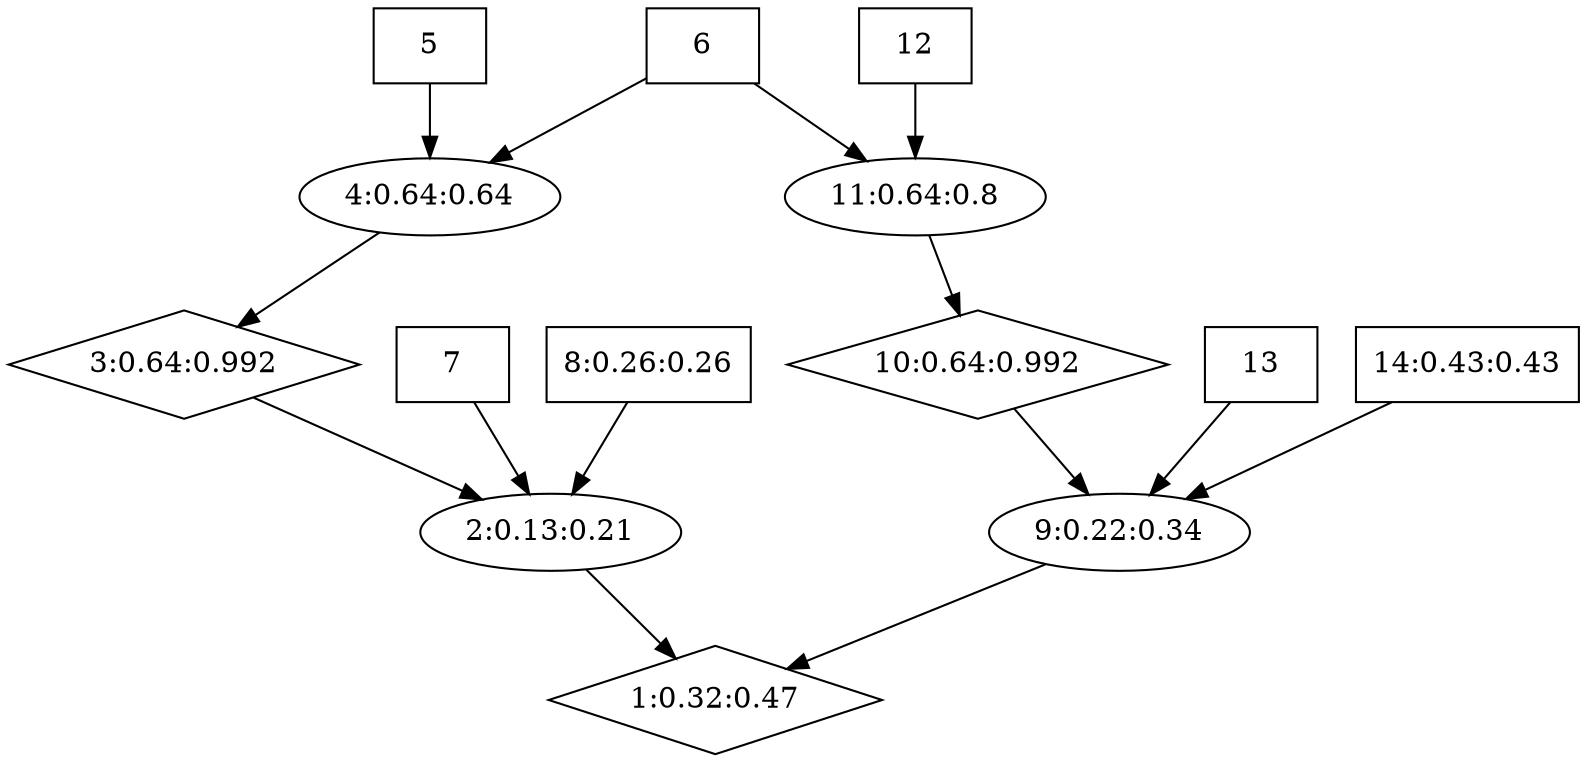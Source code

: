 digraph G {
        node [label="\N",href="javascript:void(click_node('\N'))"];
        graph [bb="0,0,536,360",
                _draw_="c 9 -#ffffffff C 9 -#ffffffff P 4 0 -1 0 360 537 360 537 -1 ",
                xdotversion="1.2"];
	1 [label="1:0.32:0.47", shape=diamond, pos="303,26", width="2.2222", height="0.72222", _draw_="c 9 -#000000ff p 4 303 52 223 26 303 0 383 26 ", _ldraw_="F 14.000000 11 -Times-Roman c 9 -#000000ff T 303 21 0 64 8 -1:0.8704 "];
	2 [label="2:0.13:0.21", shape=ellipse, pos="187,107", width="1.2222", height="0.51389", _draw_="c 9 -#000000ff e 187 107 44 18 ", _ldraw_="F 14.000000 11 -Times-Roman c 9 -#000000ff T 187 102 0 46 6 -2:0.64 "];
	3 [label="3:0.64:0.992", shape=diamond, pos="53,188", width="1.4722", height="0.72222", _draw_="c 9 -#000000ff p 4 53 214 0 188 53 162 106 188 ", _ldraw_="F 14.000000 11 -Times-Roman c 9 -#000000ff T 53 183 0 37 5 -3:0.8 "];
	4 [label="4:0.64:0.64", shape=ellipse, pos="119,269", width="1.0278", height="0.51389", _draw_="c 9 -#000000ff e 119 269 37 18 ", _ldraw_="F 14.000000 11 -Times-Roman c 9 -#000000ff T 119 264 0 37 5 -4:0.8 "];
	5 [label=5, shape=box, pos="119,342", width="0.75", height="0.5", _draw_="c 9 -#000000ff p 4 146 360 92 360 92 324 146 324 ", _ldraw_="F 14.000000 11 -Times-Roman c 9 -#000000ff T 119 337 0 10 1 -5 "];
	6 [label=6, shape=box, pos="224,342", width="0.75", height="0.5", _draw_="c 9 -#000000ff p 4 251 360 197 360 197 324 251 324 ", _ldraw_="F 14.000000 11 -Times-Roman c 9 -#000000ff T 224 337 0 10 1 -6 "];
	7 [label=7, shape=box, pos="151,188", width="0.75", height="0.5", _draw_="c 9 -#000000ff p 4 178 206 124 206 124 170 178 170 ", _ldraw_="F 14.000000 11 -Times-Roman c 9 -#000000ff T 151 183 0 10 1 -7 "];
	8 [label="8:0.26:0.26", shape=box, pos="223,188", width="0.75", height="0.5", _draw_="c 9 -#000000ff p 4 250 206 196 206 196 170 250 170 ", _ldraw_="F 14.000000 11 -Times-Roman c 9 -#000000ff T 223 183 0 10 1 -8 "];
	9 [label="9:0.22:0.34", shape=ellipse, pos="383,107", width="1.2222", height="0.51389", _draw_="c 9 -#000000ff e 383 107 44 18 ", _ldraw_="F 14.000000 11 -Times-Roman c 9 -#000000ff T 383 102 0 46 6 -9:0.64 "];
	10 [label="10:0.64:0.992", shape=diamond, pos="330,188", width="1.7222", height="0.72222", _draw_="c 9 -#000000ff p 4 330 214 268 188 330 162 392 188 ", _ldraw_="F 14.000000 11 -Times-Roman c 9 -#000000ff T 330 183 0 46 6 -10:0.8 "];
	11 [label="11:0.64:0.8", shape=ellipse, pos="313,269", width="1.2222", height="0.51389", _draw_="c 9 -#000000ff e 313 269 44 18 ", _ldraw_="F 14.000000 11 -Times-Roman c 9 -#000000ff T 313 264 0 46 6 -11:0.8 "];
	12 [label=12, shape=box, pos="313,342", width="0.75", height="0.5", _draw_="c 9 -#000000ff p 4 340 360 286 360 286 324 340 324 ", _ldraw_="F 14.000000 11 -Times-Roman c 9 -#000000ff T 313 337 0 19 2 -12 "];
	13 [label=13, shape=box, pos="437,188", width="0.75", height="0.5", _draw_="c 9 -#000000ff p 4 464 206 410 206 410 170 464 170 ", _ldraw_="F 14.000000 11 -Times-Roman c 9 -#000000ff T 437 183 0 19 2 -13 "];
	14 [label="14:0.43:0.43", shape=box, pos="509,188", width="0.75", height="0.5", _draw_="c 9 -#000000ff p 4 536 206 482 206 482 170 536 170 ", _ldraw_="F 14.000000 11 -Times-Roman c 9 -#000000ff T 509 183 0 19 2 -14 "];
	5 -> 4 [pos="e,119,287.6 119,323.96 119,316.09 119,306.68 119,297.88", _draw_="c 9 -#000000ff B 4 119 324 119 316 119 307 119 298 ", _hdraw_="S 5 -solid c 9 -#000000ff C 9 -#000000ff P 3 123 298 119 288 116 298 "];
	6 -> 4 [pos="e,140.76,284.13 198.04,323.96 183.19,313.62 164.48,300.62 148.99,289.85", _draw_="c 9 -#000000ff B 4 198 324 183 314 164 301 149 290 ", _hdraw_="S 5 -solid c 9 -#000000ff C 9 -#000000ff P 3 151 287 141 284 147 293 "];
	4 -> 3 [pos="e,68.36,206.85 105,251.82 96.272,241.11 84.848,227.09 74.932,214.92", _draw_="c 9 -#000000ff B 4 105 252 96 241 85 227 75 215 ", _hdraw_="S 5 -solid c 9 -#000000ff C 9 -#000000ff P 3 77 212 68 207 72 217 "];
	3 -> 2 [pos="e,161.43,122.46 76.957,173.52 98.05,160.77 129.01,142.05 152.73,127.72", _draw_="c 9 -#000000ff B 4 77 174 98 161 129 142 153 128 ", _hdraw_="S 5 -solid c 9 -#000000ff C 9 -#000000ff P 3 155 131 161 122 151 125 "];
	7 -> 2 [pos="e,178.86,125.31 159.17,169.62 163.77,159.26 169.61,146.12 174.75,134.56", _draw_="c 9 -#000000ff B 4 159 170 164 159 170 146 175 135 ", _hdraw_="S 5 -solid c 9 -#000000ff C 9 -#000000ff P 3 178 136 179 125 172 133 "];
	8 -> 2 [pos="e,195.14,125.31 214.83,169.62 210.23,159.26 204.39,146.12 199.25,134.56", _draw_="c 9 -#000000ff B 4 215 170 210 159 204 146 199 135 ", _hdraw_="S 5 -solid c 9 -#000000ff C 9 -#000000ff P 3 202 133 195 125 196 136 "];
	2 -> 1 [pos="e,277.3,43.944 209.92,90.997 226.75,79.242 249.9,63.078 268.9,49.81", _draw_="c 9 -#000000ff B 4 210 91 227 79 250 63 269 50 ", _hdraw_="S 5 -solid c 9 -#000000ff C 9 -#000000ff P 3 271 53 277 44 267 47 "];
	12 -> 11 [pos="e,313,287.6 313,323.96 313,316.09 313,306.68 313,297.88", _draw_="c 9 -#000000ff B 4 313 324 313 316 313 307 313 298 ", _hdraw_="S 5 -solid c 9 -#000000ff C 9 -#000000ff P 3 317 298 313 288 310 298 "];
	6 -> 11 [pos="e,292.77,285.59 246,323.96 257.74,314.33 272.31,302.37 284.87,292.08", _draw_="c 9 -#000000ff B 4 246 324 258 314 272 302 285 292 ", _hdraw_="S 5 -solid c 9 -#000000ff C 9 -#000000ff P 3 287 295 293 286 283 289 "];
	11 -> 10 [pos="e,324.98,211.92 316.94,250.21 318.72,241.75 320.87,231.49 322.91,221.76", _draw_="c 9 -#000000ff B 4 317 250 319 242 321 231 323 222 ", _hdraw_="S 5 -solid c 9 -#000000ff C 9 -#000000ff P 3 326 222 325 212 320 221 "];
	10 -> 9 [pos="e,371.25,124.95 343.37,167.56 350.15,157.21 358.46,144.51 365.71,133.42", _draw_="c 9 -#000000ff B 4 343 168 350 157 358 145 366 133 ", _hdraw_="S 5 -solid c 9 -#000000ff C 9 -#000000ff P 3 369 135 371 125 363 131 "];
	13 -> 9 [pos="e,395.02,125.03 424.75,169.62 417.65,158.98 408.6,145.41 400.75,133.62", _draw_="c 9 -#000000ff B 4 425 170 418 159 409 145 401 134 ", _hdraw_="S 5 -solid c 9 -#000000ff C 9 -#000000ff P 3 403 131 395 125 398 135 "];
	14 -> 9 [pos="e,408.93,122.13 484.39,169.84 480.61,167.17 476.72,164.48 473,162 455.12,150.1 434.73,137.57 417.89,127.47", _draw_="c 9 -#000000ff B 7 484 170 481 167 477 164 473 162 455 150 435 138 418 127 ", _hdraw_="S 5 -solid c 9 -#000000ff C 9 -#000000ff P 3 419 124 409 122 416 130 "];
	9 -> 1 [pos="e,322.47,45.718 366.03,89.822 355.47,79.131 341.67,65.151 329.67,53.001", _draw_="c 9 -#000000ff B 4 366 90 355 79 342 65 330 53 ", _hdraw_="S 5 -solid c 9 -#000000ff C 9 -#000000ff P 3 332 50 322 46 327 55 "];
}
